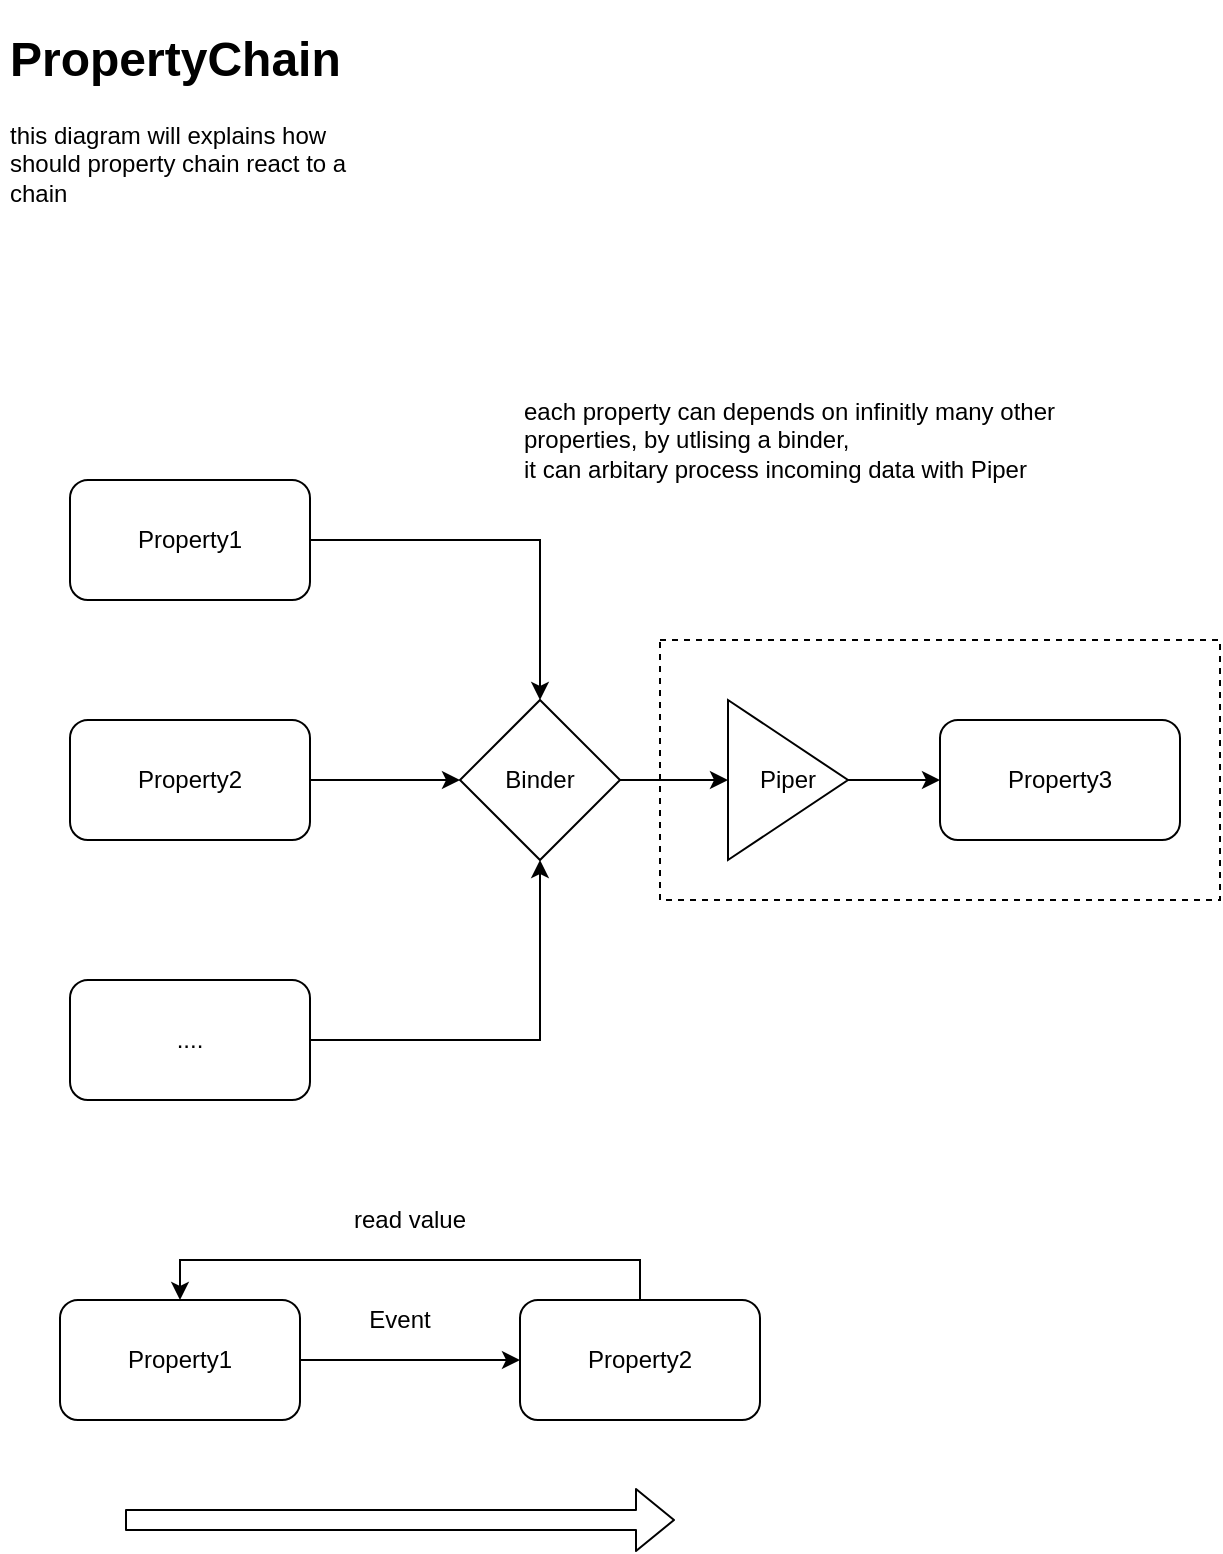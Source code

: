 <mxfile version="14.7.4" type="embed"><diagram id="23iRSUPoRavnBvh4doch" name="Page-1"><mxGraphModel dx="864" dy="541" grid="1" gridSize="10" guides="1" tooltips="1" connect="1" arrows="1" fold="1" page="1" pageScale="1" pageWidth="827" pageHeight="1169" math="0" shadow="0"><root><mxCell id="0"/><mxCell id="1" parent="0"/><mxCell id="2" value="&lt;h1&gt;PropertyChain&lt;/h1&gt;&lt;p&gt;this diagram will explains how should property chain react to a chain&lt;/p&gt;" style="text;html=1;strokeColor=none;fillColor=none;spacing=5;spacingTop=-20;whiteSpace=wrap;overflow=hidden;rounded=0;" vertex="1" parent="1"><mxGeometry x="20" y="20" width="190" height="120" as="geometry"/></mxCell><mxCell id="14" style="edgeStyle=orthogonalEdgeStyle;rounded=0;orthogonalLoop=1;jettySize=auto;html=1;" edge="1" parent="1" source="3" target="13"><mxGeometry relative="1" as="geometry"/></mxCell><mxCell id="3" value="Property1" style="rounded=1;whiteSpace=wrap;html=1;" vertex="1" parent="1"><mxGeometry x="55" y="250" width="120" height="60" as="geometry"/></mxCell><mxCell id="15" style="edgeStyle=orthogonalEdgeStyle;rounded=0;orthogonalLoop=1;jettySize=auto;html=1;entryX=0;entryY=0.5;entryDx=0;entryDy=0;" edge="1" parent="1" source="5" target="13"><mxGeometry relative="1" as="geometry"/></mxCell><mxCell id="5" value="Property2" style="rounded=1;whiteSpace=wrap;html=1;" vertex="1" parent="1"><mxGeometry x="55" y="370" width="120" height="60" as="geometry"/></mxCell><mxCell id="6" value="Property3" style="rounded=1;whiteSpace=wrap;html=1;" vertex="1" parent="1"><mxGeometry x="490" y="370" width="120" height="60" as="geometry"/></mxCell><mxCell id="16" style="edgeStyle=orthogonalEdgeStyle;rounded=0;orthogonalLoop=1;jettySize=auto;html=1;entryX=0.5;entryY=1;entryDx=0;entryDy=0;" edge="1" parent="1" source="10" target="13"><mxGeometry relative="1" as="geometry"/></mxCell><mxCell id="10" value="...." style="rounded=1;whiteSpace=wrap;html=1;" vertex="1" parent="1"><mxGeometry x="55" y="500" width="120" height="60" as="geometry"/></mxCell><mxCell id="12" value="each property can depends on infinitly many other properties, by utlising a binder,&lt;br&gt;it can arbitary process incoming data with Piper" style="text;html=1;strokeColor=none;fillColor=none;align=left;verticalAlign=middle;whiteSpace=wrap;rounded=0;" vertex="1" parent="1"><mxGeometry x="280" y="200" width="290" height="60" as="geometry"/></mxCell><mxCell id="19" style="edgeStyle=orthogonalEdgeStyle;rounded=0;orthogonalLoop=1;jettySize=auto;html=1;entryX=0;entryY=0.5;entryDx=0;entryDy=0;" edge="1" parent="1" source="13" target="18"><mxGeometry relative="1" as="geometry"/></mxCell><mxCell id="13" value="Binder" style="rhombus;whiteSpace=wrap;html=1;" vertex="1" parent="1"><mxGeometry x="250" y="360" width="80" height="80" as="geometry"/></mxCell><mxCell id="20" style="edgeStyle=orthogonalEdgeStyle;rounded=0;orthogonalLoop=1;jettySize=auto;html=1;entryX=0;entryY=0.5;entryDx=0;entryDy=0;" edge="1" parent="1" source="18" target="6"><mxGeometry relative="1" as="geometry"/></mxCell><mxCell id="18" value="Piper" style="triangle;whiteSpace=wrap;html=1;" vertex="1" parent="1"><mxGeometry x="384" y="360" width="60" height="80" as="geometry"/></mxCell><mxCell id="21" value="" style="rounded=0;whiteSpace=wrap;html=1;align=left;fillColor=none;dashed=1;" vertex="1" parent="1"><mxGeometry x="350" y="330" width="280" height="130" as="geometry"/></mxCell><mxCell id="26" style="edgeStyle=orthogonalEdgeStyle;rounded=0;orthogonalLoop=1;jettySize=auto;html=1;entryX=0;entryY=0.5;entryDx=0;entryDy=0;" edge="1" parent="1" source="22" target="23"><mxGeometry relative="1" as="geometry"/></mxCell><mxCell id="22" value="Property1" style="rounded=1;whiteSpace=wrap;html=1;" vertex="1" parent="1"><mxGeometry x="50" y="660" width="120" height="60" as="geometry"/></mxCell><mxCell id="28" style="edgeStyle=orthogonalEdgeStyle;rounded=0;orthogonalLoop=1;jettySize=auto;html=1;entryX=0.5;entryY=0;entryDx=0;entryDy=0;" edge="1" parent="1" source="23" target="22"><mxGeometry relative="1" as="geometry"><Array as="points"><mxPoint x="340" y="640"/><mxPoint x="110" y="640"/></Array></mxGeometry></mxCell><mxCell id="23" value="Property2" style="rounded=1;whiteSpace=wrap;html=1;" vertex="1" parent="1"><mxGeometry x="280" y="660" width="120" height="60" as="geometry"/></mxCell><mxCell id="27" value="Event" style="text;html=1;strokeColor=none;fillColor=none;align=center;verticalAlign=middle;whiteSpace=wrap;rounded=0;dashed=1;" vertex="1" parent="1"><mxGeometry x="200" y="660" width="40" height="20" as="geometry"/></mxCell><mxCell id="29" value="read value" style="text;html=1;strokeColor=none;fillColor=none;align=center;verticalAlign=middle;whiteSpace=wrap;rounded=0;dashed=1;" vertex="1" parent="1"><mxGeometry x="170" y="610" width="110" height="20" as="geometry"/></mxCell><mxCell id="30" value="" style="shape=flexArrow;endArrow=classic;html=1;" edge="1" parent="1"><mxGeometry width="50" height="50" relative="1" as="geometry"><mxPoint x="82.5" y="770" as="sourcePoint"/><mxPoint x="357.5" y="770" as="targetPoint"/></mxGeometry></mxCell></root></mxGraphModel></diagram></mxfile>